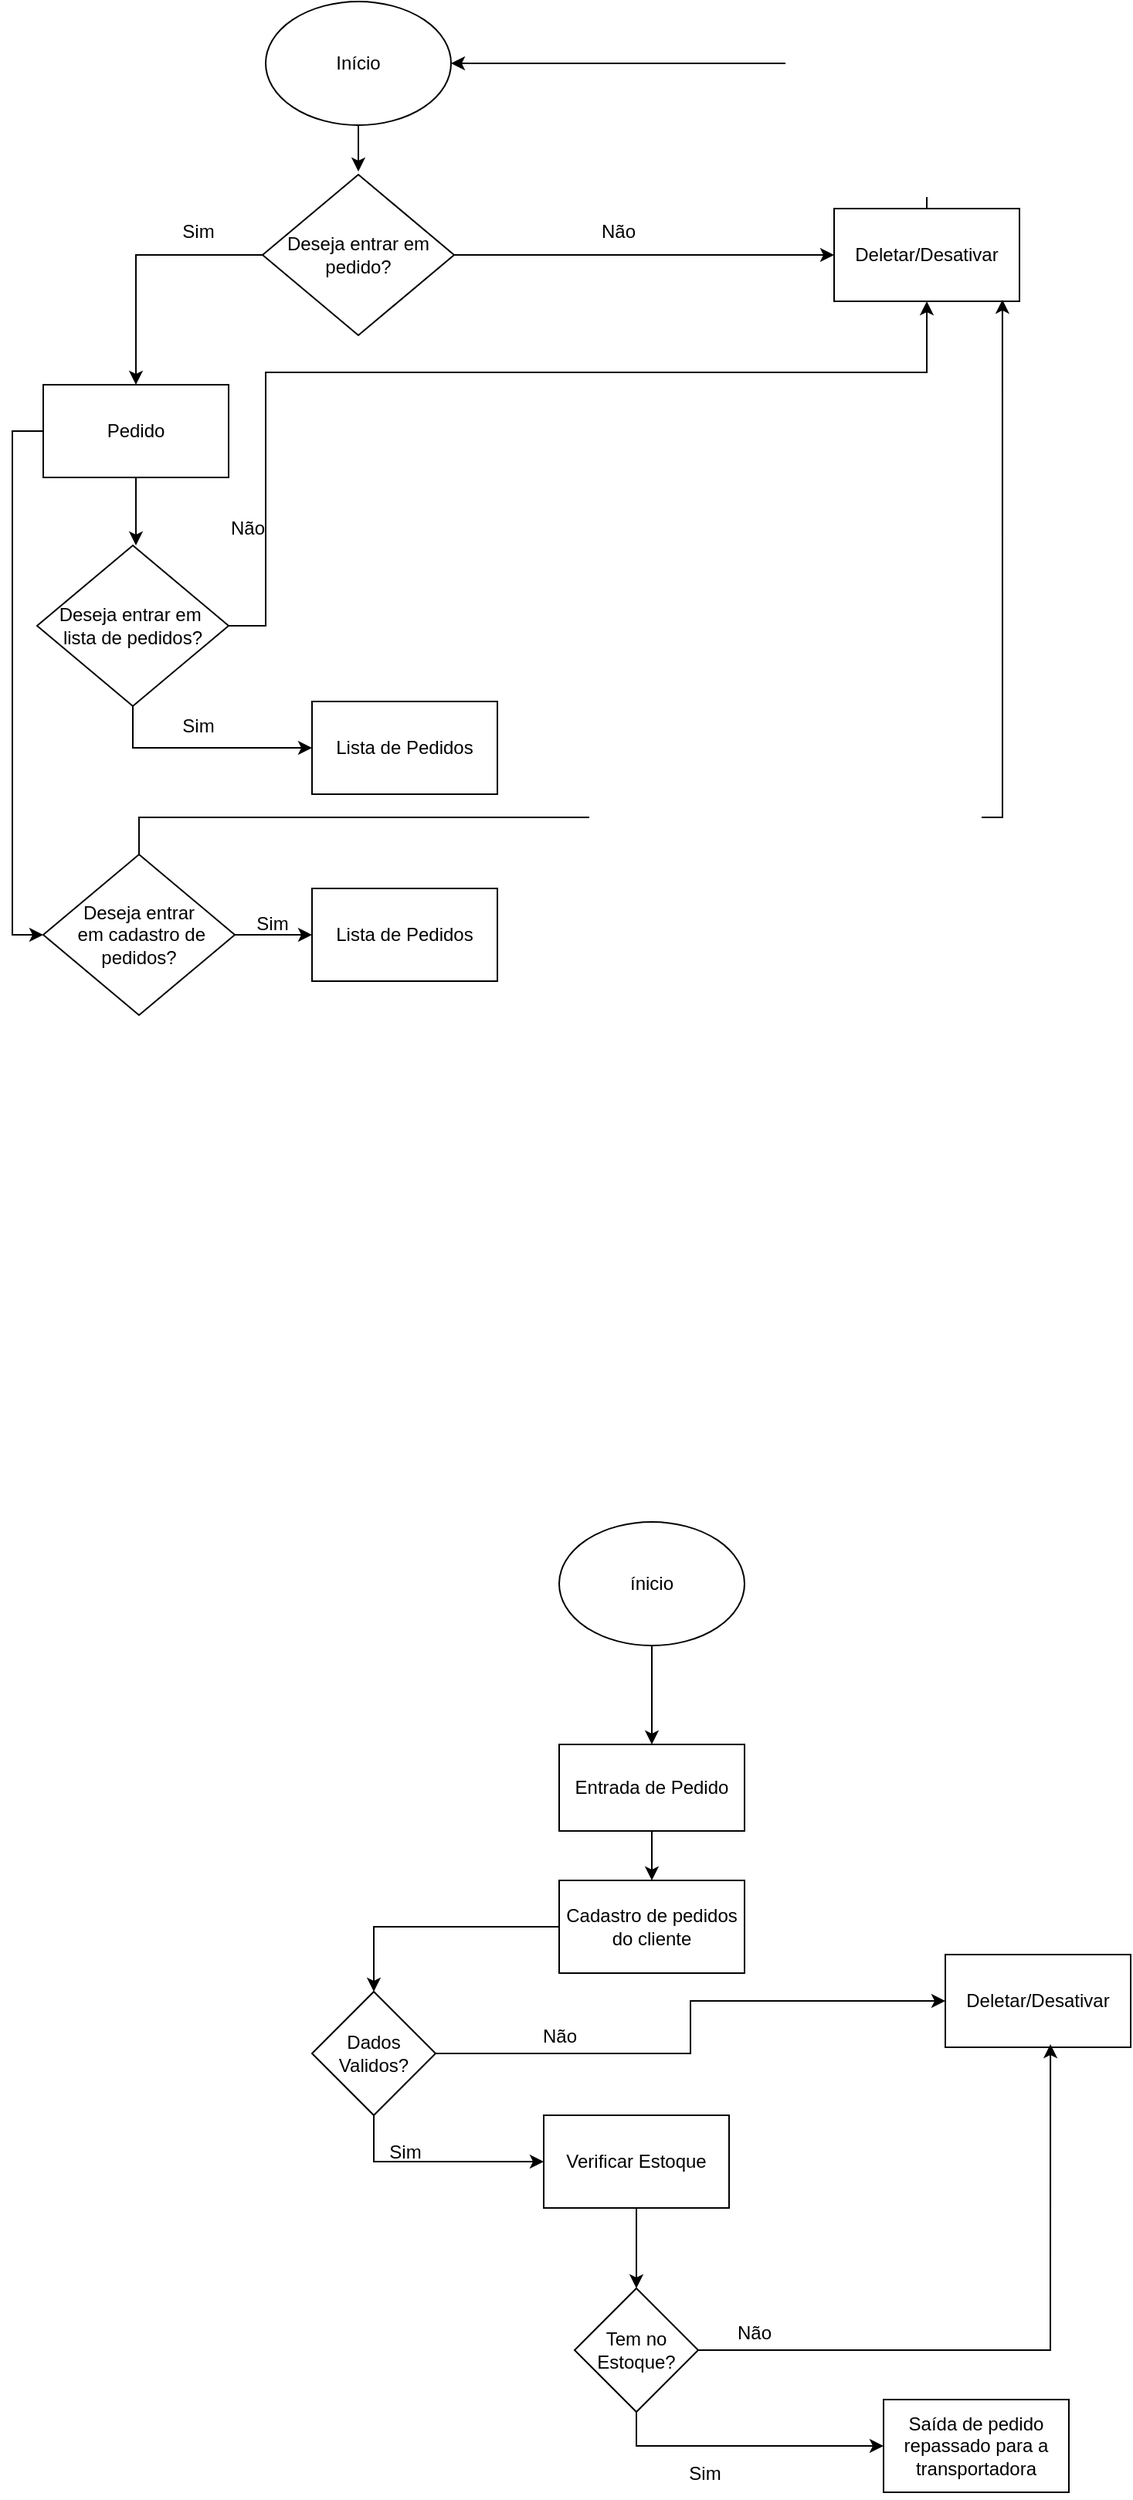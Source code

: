 <mxfile version="24.4.15" type="device">
  <diagram name="Página-1" id="TLPd1DgTYXxIqjMHZHWx">
    <mxGraphModel dx="1434" dy="772" grid="1" gridSize="8" guides="1" tooltips="1" connect="1" arrows="1" fold="1" page="1" pageScale="1" pageWidth="3300" pageHeight="4681" math="0" shadow="0">
      <root>
        <mxCell id="0" />
        <mxCell id="1" parent="0" />
        <mxCell id="2E5seLhveW0mqRELlNBj-6" value="" style="edgeStyle=orthogonalEdgeStyle;rounded=0;orthogonalLoop=1;jettySize=auto;html=1;" parent="1" source="2E5seLhveW0mqRELlNBj-1" edge="1">
          <mxGeometry relative="1" as="geometry">
            <mxPoint x="420" y="190" as="targetPoint" />
          </mxGeometry>
        </mxCell>
        <mxCell id="2E5seLhveW0mqRELlNBj-1" value="Início" style="ellipse;whiteSpace=wrap;html=1;" parent="1" vertex="1">
          <mxGeometry x="360" y="80" width="120" height="80" as="geometry" />
        </mxCell>
        <mxCell id="sw0cVe_-EWTT1FvwA-Mw-9" style="edgeStyle=orthogonalEdgeStyle;rounded=0;orthogonalLoop=1;jettySize=auto;html=1;exitX=0.5;exitY=1;exitDx=0;exitDy=0;entryX=0.5;entryY=0;entryDx=0;entryDy=0;" parent="1" source="sw0cVe_-EWTT1FvwA-Mw-3" target="sw0cVe_-EWTT1FvwA-Mw-4" edge="1">
          <mxGeometry relative="1" as="geometry" />
        </mxCell>
        <mxCell id="sw0cVe_-EWTT1FvwA-Mw-3" value="ínicio" style="ellipse;whiteSpace=wrap;html=1;" parent="1" vertex="1">
          <mxGeometry x="550" y="1064" width="120" height="80" as="geometry" />
        </mxCell>
        <mxCell id="sw0cVe_-EWTT1FvwA-Mw-31" style="edgeStyle=orthogonalEdgeStyle;rounded=0;orthogonalLoop=1;jettySize=auto;html=1;exitX=0.5;exitY=1;exitDx=0;exitDy=0;entryX=0.5;entryY=0;entryDx=0;entryDy=0;" parent="1" source="sw0cVe_-EWTT1FvwA-Mw-4" target="sw0cVe_-EWTT1FvwA-Mw-5" edge="1">
          <mxGeometry relative="1" as="geometry" />
        </mxCell>
        <mxCell id="sw0cVe_-EWTT1FvwA-Mw-4" value="Entrada de Pedido" style="rounded=0;whiteSpace=wrap;html=1;" parent="1" vertex="1">
          <mxGeometry x="550" y="1208" width="120" height="56" as="geometry" />
        </mxCell>
        <mxCell id="sw0cVe_-EWTT1FvwA-Mw-21" style="edgeStyle=orthogonalEdgeStyle;rounded=0;orthogonalLoop=1;jettySize=auto;html=1;entryX=0.5;entryY=0;entryDx=0;entryDy=0;" parent="1" source="sw0cVe_-EWTT1FvwA-Mw-5" target="sw0cVe_-EWTT1FvwA-Mw-18" edge="1">
          <mxGeometry relative="1" as="geometry" />
        </mxCell>
        <mxCell id="sw0cVe_-EWTT1FvwA-Mw-5" value="Cadastro de pedidos do cliente" style="rounded=0;whiteSpace=wrap;html=1;" parent="1" vertex="1">
          <mxGeometry x="550" y="1296" width="120" height="60" as="geometry" />
        </mxCell>
        <mxCell id="sw0cVe_-EWTT1FvwA-Mw-6" value="Saída de pedido repassado para a transportadora" style="rounded=0;whiteSpace=wrap;html=1;" parent="1" vertex="1">
          <mxGeometry x="760" y="1632" width="120" height="60" as="geometry" />
        </mxCell>
        <mxCell id="sw0cVe_-EWTT1FvwA-Mw-25" style="edgeStyle=orthogonalEdgeStyle;rounded=0;orthogonalLoop=1;jettySize=auto;html=1;exitX=0.5;exitY=1;exitDx=0;exitDy=0;entryX=0.5;entryY=0;entryDx=0;entryDy=0;" parent="1" source="sw0cVe_-EWTT1FvwA-Mw-10" target="sw0cVe_-EWTT1FvwA-Mw-11" edge="1">
          <mxGeometry relative="1" as="geometry" />
        </mxCell>
        <mxCell id="sw0cVe_-EWTT1FvwA-Mw-10" value="Verificar Estoque" style="rounded=0;whiteSpace=wrap;html=1;" parent="1" vertex="1">
          <mxGeometry x="540" y="1448" width="120" height="60" as="geometry" />
        </mxCell>
        <mxCell id="sw0cVe_-EWTT1FvwA-Mw-27" style="edgeStyle=orthogonalEdgeStyle;rounded=0;orthogonalLoop=1;jettySize=auto;html=1;exitX=0.5;exitY=1;exitDx=0;exitDy=0;" parent="1" source="sw0cVe_-EWTT1FvwA-Mw-11" target="sw0cVe_-EWTT1FvwA-Mw-6" edge="1">
          <mxGeometry relative="1" as="geometry" />
        </mxCell>
        <mxCell id="sw0cVe_-EWTT1FvwA-Mw-11" value="Tem no Estoque?" style="rhombus;whiteSpace=wrap;html=1;" parent="1" vertex="1">
          <mxGeometry x="560" y="1560" width="80" height="80" as="geometry" />
        </mxCell>
        <mxCell id="sw0cVe_-EWTT1FvwA-Mw-17" value="Sim" style="text;html=1;align=center;verticalAlign=middle;resizable=0;points=[];autosize=1;strokeColor=none;fillColor=none;" parent="1" vertex="1">
          <mxGeometry x="430" y="1456" width="40" height="32" as="geometry" />
        </mxCell>
        <mxCell id="sw0cVe_-EWTT1FvwA-Mw-20" style="edgeStyle=orthogonalEdgeStyle;rounded=0;orthogonalLoop=1;jettySize=auto;html=1;exitX=0.5;exitY=1;exitDx=0;exitDy=0;entryX=0;entryY=0.5;entryDx=0;entryDy=0;" parent="1" source="sw0cVe_-EWTT1FvwA-Mw-18" target="sw0cVe_-EWTT1FvwA-Mw-10" edge="1">
          <mxGeometry relative="1" as="geometry" />
        </mxCell>
        <mxCell id="sw0cVe_-EWTT1FvwA-Mw-23" style="edgeStyle=orthogonalEdgeStyle;rounded=0;orthogonalLoop=1;jettySize=auto;html=1;exitX=1;exitY=0.5;exitDx=0;exitDy=0;entryX=0;entryY=0.5;entryDx=0;entryDy=0;" parent="1" source="sw0cVe_-EWTT1FvwA-Mw-18" target="sw0cVe_-EWTT1FvwA-Mw-22" edge="1">
          <mxGeometry relative="1" as="geometry" />
        </mxCell>
        <mxCell id="sw0cVe_-EWTT1FvwA-Mw-18" value="Dados Validos?" style="rhombus;whiteSpace=wrap;html=1;" parent="1" vertex="1">
          <mxGeometry x="390" y="1368" width="80" height="80" as="geometry" />
        </mxCell>
        <mxCell id="sw0cVe_-EWTT1FvwA-Mw-22" value="Deletar/Desativar" style="rounded=0;whiteSpace=wrap;html=1;" parent="1" vertex="1">
          <mxGeometry x="800" y="1344" width="120" height="60" as="geometry" />
        </mxCell>
        <mxCell id="sw0cVe_-EWTT1FvwA-Mw-24" value="Não" style="text;html=1;align=center;verticalAlign=middle;resizable=0;points=[];autosize=1;strokeColor=none;fillColor=none;" parent="1" vertex="1">
          <mxGeometry x="530" y="1381" width="40" height="32" as="geometry" />
        </mxCell>
        <mxCell id="sw0cVe_-EWTT1FvwA-Mw-26" value="Sim" style="text;html=1;align=center;verticalAlign=middle;resizable=0;points=[];autosize=1;strokeColor=none;fillColor=none;" parent="1" vertex="1">
          <mxGeometry x="624" y="1664" width="40" height="32" as="geometry" />
        </mxCell>
        <mxCell id="sw0cVe_-EWTT1FvwA-Mw-29" style="edgeStyle=orthogonalEdgeStyle;rounded=0;orthogonalLoop=1;jettySize=auto;html=1;exitX=1;exitY=0.5;exitDx=0;exitDy=0;entryX=0.567;entryY=0.967;entryDx=0;entryDy=0;entryPerimeter=0;" parent="1" source="sw0cVe_-EWTT1FvwA-Mw-11" target="sw0cVe_-EWTT1FvwA-Mw-22" edge="1">
          <mxGeometry relative="1" as="geometry" />
        </mxCell>
        <mxCell id="sw0cVe_-EWTT1FvwA-Mw-30" value="Não" style="text;html=1;align=center;verticalAlign=middle;resizable=0;points=[];autosize=1;strokeColor=none;fillColor=none;" parent="1" vertex="1">
          <mxGeometry x="656" y="1573" width="40" height="32" as="geometry" />
        </mxCell>
        <mxCell id="sBl7rpmpR24402BwMZtr-3" style="edgeStyle=orthogonalEdgeStyle;rounded=0;orthogonalLoop=1;jettySize=auto;html=1;entryX=0.5;entryY=0;entryDx=0;entryDy=0;" edge="1" parent="1" source="sBl7rpmpR24402BwMZtr-1" target="sBl7rpmpR24402BwMZtr-2">
          <mxGeometry relative="1" as="geometry" />
        </mxCell>
        <mxCell id="sBl7rpmpR24402BwMZtr-7" style="edgeStyle=orthogonalEdgeStyle;rounded=0;orthogonalLoop=1;jettySize=auto;html=1;" edge="1" parent="1" source="sBl7rpmpR24402BwMZtr-1">
          <mxGeometry relative="1" as="geometry">
            <mxPoint x="728" y="244" as="targetPoint" />
          </mxGeometry>
        </mxCell>
        <mxCell id="sBl7rpmpR24402BwMZtr-1" value="Deseja entrar em pedido?" style="rhombus;whiteSpace=wrap;html=1;" vertex="1" parent="1">
          <mxGeometry x="358" y="192" width="124" height="104" as="geometry" />
        </mxCell>
        <mxCell id="sBl7rpmpR24402BwMZtr-13" style="edgeStyle=orthogonalEdgeStyle;rounded=0;orthogonalLoop=1;jettySize=auto;html=1;" edge="1" parent="1" source="sBl7rpmpR24402BwMZtr-2">
          <mxGeometry relative="1" as="geometry">
            <mxPoint x="276" y="432" as="targetPoint" />
          </mxGeometry>
        </mxCell>
        <mxCell id="sBl7rpmpR24402BwMZtr-24" style="edgeStyle=orthogonalEdgeStyle;rounded=0;orthogonalLoop=1;jettySize=auto;html=1;exitX=0;exitY=0.5;exitDx=0;exitDy=0;entryX=0;entryY=0.5;entryDx=0;entryDy=0;" edge="1" parent="1" source="sBl7rpmpR24402BwMZtr-2" target="sBl7rpmpR24402BwMZtr-21">
          <mxGeometry relative="1" as="geometry" />
        </mxCell>
        <mxCell id="sBl7rpmpR24402BwMZtr-2" value="Pedido" style="rounded=0;whiteSpace=wrap;html=1;" vertex="1" parent="1">
          <mxGeometry x="216" y="328" width="120" height="60" as="geometry" />
        </mxCell>
        <mxCell id="sBl7rpmpR24402BwMZtr-4" value="Sim" style="text;html=1;align=center;verticalAlign=middle;resizable=0;points=[];autosize=1;strokeColor=none;fillColor=none;" vertex="1" parent="1">
          <mxGeometry x="296" y="213" width="40" height="32" as="geometry" />
        </mxCell>
        <mxCell id="sBl7rpmpR24402BwMZtr-12" style="edgeStyle=orthogonalEdgeStyle;rounded=0;orthogonalLoop=1;jettySize=auto;html=1;exitX=0.5;exitY=0;exitDx=0;exitDy=0;entryX=1;entryY=0.5;entryDx=0;entryDy=0;" edge="1" parent="1" source="sBl7rpmpR24402BwMZtr-9" target="2E5seLhveW0mqRELlNBj-1">
          <mxGeometry relative="1" as="geometry" />
        </mxCell>
        <mxCell id="sBl7rpmpR24402BwMZtr-9" value="Deletar/Desativar" style="rounded=0;whiteSpace=wrap;html=1;" vertex="1" parent="1">
          <mxGeometry x="728" y="214" width="120" height="60" as="geometry" />
        </mxCell>
        <mxCell id="sBl7rpmpR24402BwMZtr-10" value="Não" style="text;html=1;align=center;verticalAlign=middle;resizable=0;points=[];autosize=1;strokeColor=none;fillColor=none;" vertex="1" parent="1">
          <mxGeometry x="568" y="213" width="40" height="32" as="geometry" />
        </mxCell>
        <mxCell id="sBl7rpmpR24402BwMZtr-16" style="edgeStyle=orthogonalEdgeStyle;rounded=0;orthogonalLoop=1;jettySize=auto;html=1;exitX=1;exitY=0.5;exitDx=0;exitDy=0;entryX=0.5;entryY=1;entryDx=0;entryDy=0;" edge="1" parent="1" source="sBl7rpmpR24402BwMZtr-15" target="sBl7rpmpR24402BwMZtr-9">
          <mxGeometry relative="1" as="geometry">
            <Array as="points">
              <mxPoint x="360" y="484" />
              <mxPoint x="360" y="320" />
              <mxPoint x="788" y="320" />
            </Array>
          </mxGeometry>
        </mxCell>
        <mxCell id="sBl7rpmpR24402BwMZtr-20" style="edgeStyle=orthogonalEdgeStyle;rounded=0;orthogonalLoop=1;jettySize=auto;html=1;exitX=0.5;exitY=1;exitDx=0;exitDy=0;entryX=0;entryY=0.5;entryDx=0;entryDy=0;" edge="1" parent="1" source="sBl7rpmpR24402BwMZtr-15" target="sBl7rpmpR24402BwMZtr-19">
          <mxGeometry relative="1" as="geometry" />
        </mxCell>
        <mxCell id="sBl7rpmpR24402BwMZtr-15" value="Deseja entrar em&amp;nbsp;&lt;div&gt;lista de pedidos?&lt;/div&gt;" style="rhombus;whiteSpace=wrap;html=1;" vertex="1" parent="1">
          <mxGeometry x="212" y="432" width="124" height="104" as="geometry" />
        </mxCell>
        <mxCell id="sBl7rpmpR24402BwMZtr-17" value="Não" style="text;html=1;align=center;verticalAlign=middle;resizable=0;points=[];autosize=1;strokeColor=none;fillColor=none;" vertex="1" parent="1">
          <mxGeometry x="328" y="405" width="40" height="32" as="geometry" />
        </mxCell>
        <mxCell id="sBl7rpmpR24402BwMZtr-19" value="Lista de Pedidos" style="rounded=0;whiteSpace=wrap;html=1;" vertex="1" parent="1">
          <mxGeometry x="390" y="533" width="120" height="60" as="geometry" />
        </mxCell>
        <mxCell id="sBl7rpmpR24402BwMZtr-28" style="edgeStyle=orthogonalEdgeStyle;rounded=0;orthogonalLoop=1;jettySize=auto;html=1;exitX=1;exitY=0.5;exitDx=0;exitDy=0;entryX=0;entryY=0.5;entryDx=0;entryDy=0;" edge="1" parent="1" source="sBl7rpmpR24402BwMZtr-21" target="sBl7rpmpR24402BwMZtr-27">
          <mxGeometry relative="1" as="geometry" />
        </mxCell>
        <mxCell id="sBl7rpmpR24402BwMZtr-21" value="Deseja entrar&lt;div&gt;&amp;nbsp;em cadastro de pedidos?&lt;/div&gt;" style="rhombus;whiteSpace=wrap;html=1;" vertex="1" parent="1">
          <mxGeometry x="216" y="632" width="124" height="104" as="geometry" />
        </mxCell>
        <mxCell id="sBl7rpmpR24402BwMZtr-25" value="Sim" style="text;html=1;align=center;verticalAlign=middle;resizable=0;points=[];autosize=1;strokeColor=none;fillColor=none;" vertex="1" parent="1">
          <mxGeometry x="296" y="533" width="40" height="32" as="geometry" />
        </mxCell>
        <mxCell id="sBl7rpmpR24402BwMZtr-27" value="Lista de Pedidos" style="rounded=0;whiteSpace=wrap;html=1;" vertex="1" parent="1">
          <mxGeometry x="390" y="654" width="120" height="60" as="geometry" />
        </mxCell>
        <mxCell id="sBl7rpmpR24402BwMZtr-29" value="Sim" style="text;html=1;align=center;verticalAlign=middle;resizable=0;points=[];autosize=1;strokeColor=none;fillColor=none;" vertex="1" parent="1">
          <mxGeometry x="344" y="661" width="40" height="32" as="geometry" />
        </mxCell>
        <mxCell id="sBl7rpmpR24402BwMZtr-30" style="edgeStyle=orthogonalEdgeStyle;rounded=0;orthogonalLoop=1;jettySize=auto;html=1;exitX=0.5;exitY=0;exitDx=0;exitDy=0;entryX=0.908;entryY=0.983;entryDx=0;entryDy=0;entryPerimeter=0;" edge="1" parent="1" source="sBl7rpmpR24402BwMZtr-21" target="sBl7rpmpR24402BwMZtr-9">
          <mxGeometry relative="1" as="geometry">
            <Array as="points">
              <mxPoint x="278" y="608" />
              <mxPoint x="837" y="608" />
            </Array>
          </mxGeometry>
        </mxCell>
      </root>
    </mxGraphModel>
  </diagram>
</mxfile>
